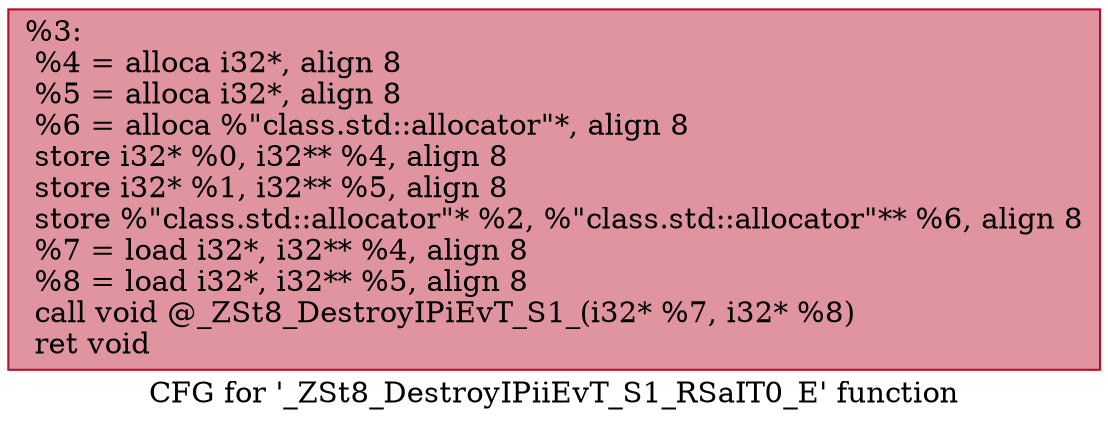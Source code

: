 digraph "CFG for '_ZSt8_DestroyIPiiEvT_S1_RSaIT0_E' function" {
	label="CFG for '_ZSt8_DestroyIPiiEvT_S1_RSaIT0_E' function";

	Node0x55a9b1200030 [shape=record,color="#b70d28ff", style=filled, fillcolor="#b70d2870",label="{%3:\l  %4 = alloca i32*, align 8\l  %5 = alloca i32*, align 8\l  %6 = alloca %\"class.std::allocator\"*, align 8\l  store i32* %0, i32** %4, align 8\l  store i32* %1, i32** %5, align 8\l  store %\"class.std::allocator\"* %2, %\"class.std::allocator\"** %6, align 8\l  %7 = load i32*, i32** %4, align 8\l  %8 = load i32*, i32** %5, align 8\l  call void @_ZSt8_DestroyIPiEvT_S1_(i32* %7, i32* %8)\l  ret void\l}"];
}
